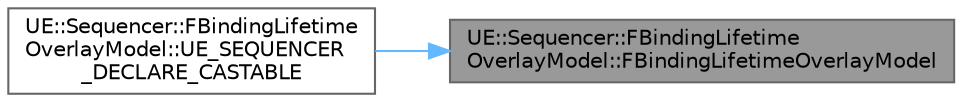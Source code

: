 digraph "UE::Sequencer::FBindingLifetimeOverlayModel::FBindingLifetimeOverlayModel"
{
 // INTERACTIVE_SVG=YES
 // LATEX_PDF_SIZE
  bgcolor="transparent";
  edge [fontname=Helvetica,fontsize=10,labelfontname=Helvetica,labelfontsize=10];
  node [fontname=Helvetica,fontsize=10,shape=box,height=0.2,width=0.4];
  rankdir="RL";
  Node1 [id="Node000001",label="UE::Sequencer::FBindingLifetime\lOverlayModel::FBindingLifetimeOverlayModel",height=0.2,width=0.4,color="gray40", fillcolor="grey60", style="filled", fontcolor="black",tooltip=" "];
  Node1 -> Node2 [id="edge1_Node000001_Node000002",dir="back",color="steelblue1",style="solid",tooltip=" "];
  Node2 [id="Node000002",label="UE::Sequencer::FBindingLifetime\lOverlayModel::UE_SEQUENCER\l_DECLARE_CASTABLE",height=0.2,width=0.4,color="grey40", fillcolor="white", style="filled",URL="$d6/de1/classUE_1_1Sequencer_1_1FBindingLifetimeOverlayModel.html#a14ff78db9df9187fc28ed0c5e01d999d",tooltip=" "];
}
